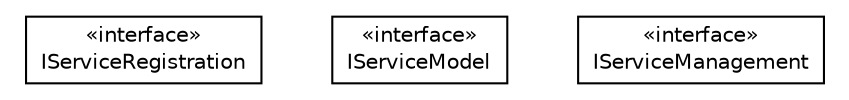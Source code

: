 #!/usr/local/bin/dot
#
# Class diagram 
# Generated by UMLGraph version R5_6-24-gf6e263 (http://www.umlgraph.org/)
#

digraph G {
	edge [fontname="Helvetica",fontsize=10,labelfontname="Helvetica",labelfontsize=10];
	node [fontname="Helvetica",fontsize=10,shape=plaintext];
	nodesep=0.25;
	ranksep=0.5;
	// org.universAAL.ucc.service.api.IServiceRegistration
	c22596 [label=<<table title="org.universAAL.ucc.service.api.IServiceRegistration" border="0" cellborder="1" cellspacing="0" cellpadding="2" port="p" href="./IServiceRegistration.html">
		<tr><td><table border="0" cellspacing="0" cellpadding="1">
<tr><td align="center" balign="center"> &#171;interface&#187; </td></tr>
<tr><td align="center" balign="center"> IServiceRegistration </td></tr>
		</table></td></tr>
		</table>>, URL="./IServiceRegistration.html", fontname="Helvetica", fontcolor="black", fontsize=10.0];
	// org.universAAL.ucc.service.api.IServiceModel
	c22597 [label=<<table title="org.universAAL.ucc.service.api.IServiceModel" border="0" cellborder="1" cellspacing="0" cellpadding="2" port="p" href="./IServiceModel.html">
		<tr><td><table border="0" cellspacing="0" cellpadding="1">
<tr><td align="center" balign="center"> &#171;interface&#187; </td></tr>
<tr><td align="center" balign="center"> IServiceModel </td></tr>
		</table></td></tr>
		</table>>, URL="./IServiceModel.html", fontname="Helvetica", fontcolor="black", fontsize=10.0];
	// org.universAAL.ucc.service.api.IServiceManagement
	c22598 [label=<<table title="org.universAAL.ucc.service.api.IServiceManagement" border="0" cellborder="1" cellspacing="0" cellpadding="2" port="p" href="./IServiceManagement.html">
		<tr><td><table border="0" cellspacing="0" cellpadding="1">
<tr><td align="center" balign="center"> &#171;interface&#187; </td></tr>
<tr><td align="center" balign="center"> IServiceManagement </td></tr>
		</table></td></tr>
		</table>>, URL="./IServiceManagement.html", fontname="Helvetica", fontcolor="black", fontsize=10.0];
}

